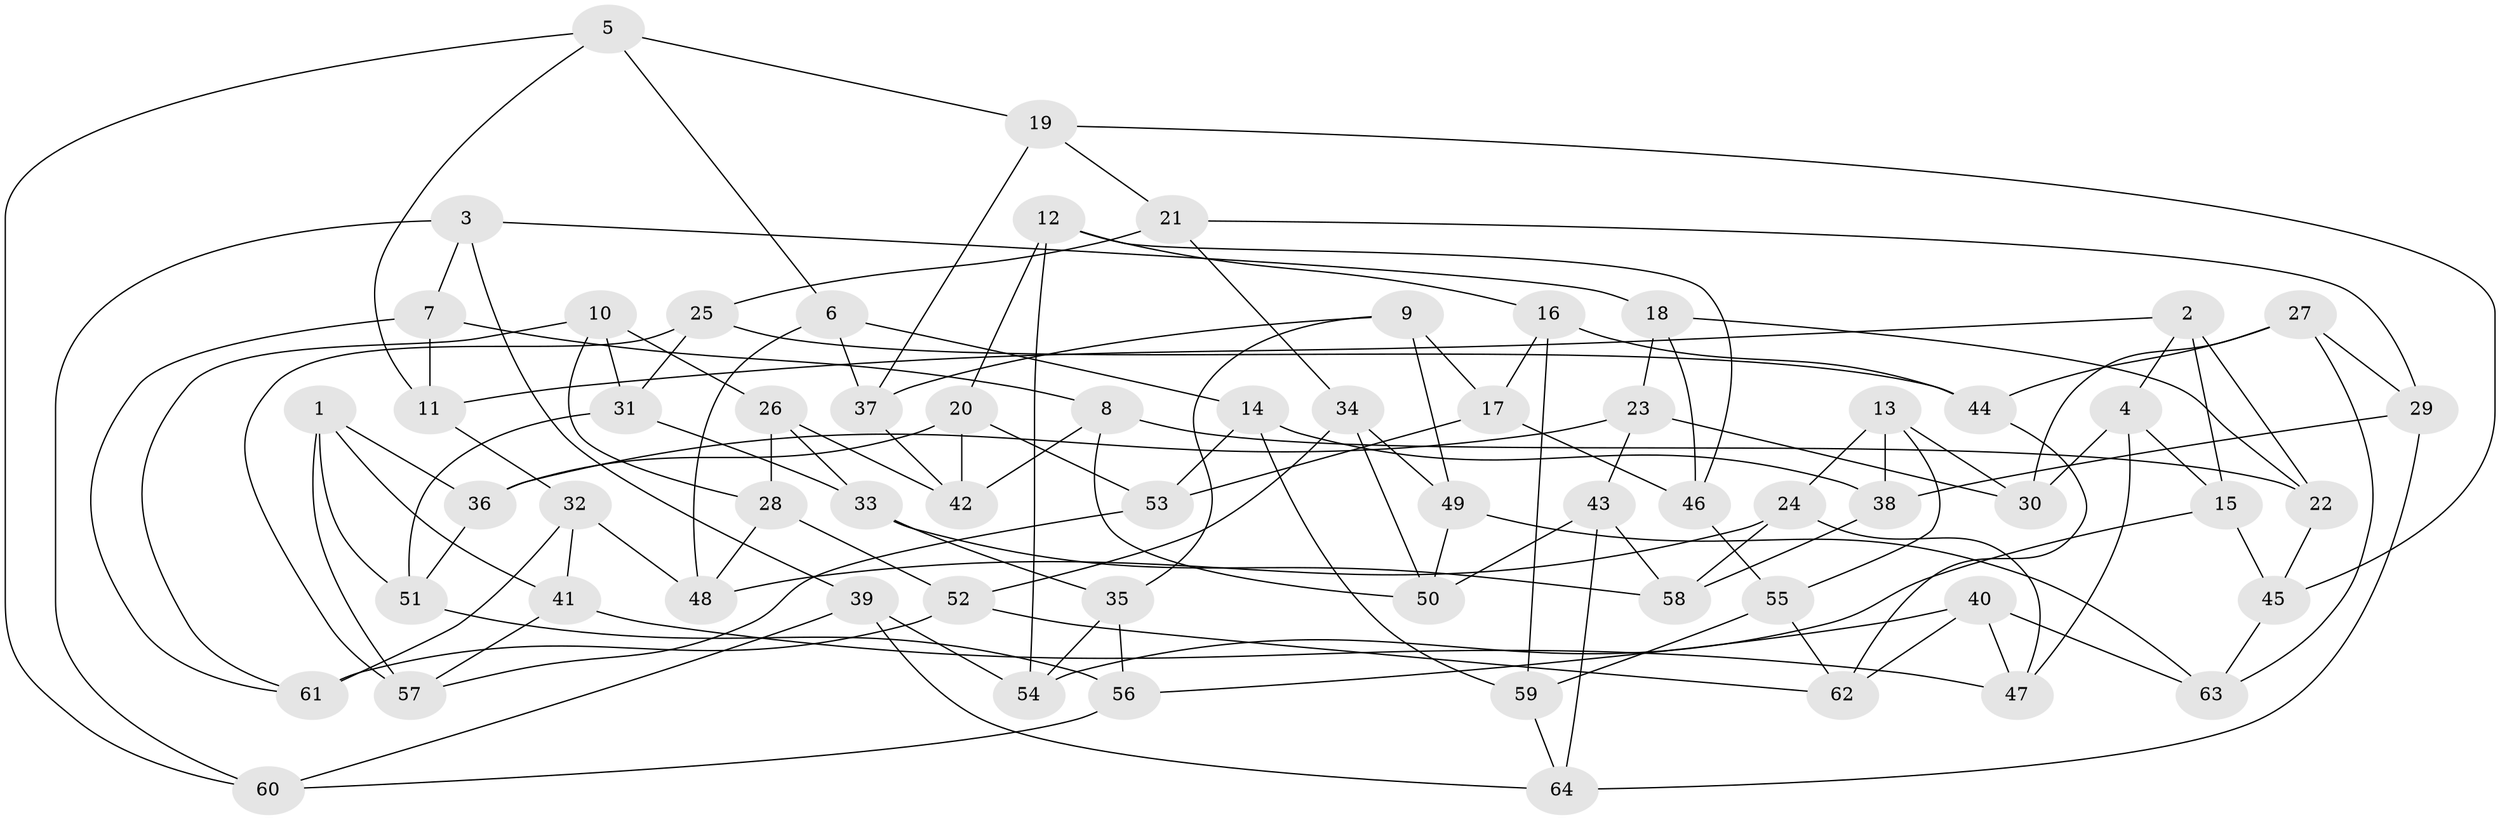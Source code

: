 // Generated by graph-tools (version 1.1) at 2025/38/03/09/25 02:38:01]
// undirected, 64 vertices, 128 edges
graph export_dot {
graph [start="1"]
  node [color=gray90,style=filled];
  1;
  2;
  3;
  4;
  5;
  6;
  7;
  8;
  9;
  10;
  11;
  12;
  13;
  14;
  15;
  16;
  17;
  18;
  19;
  20;
  21;
  22;
  23;
  24;
  25;
  26;
  27;
  28;
  29;
  30;
  31;
  32;
  33;
  34;
  35;
  36;
  37;
  38;
  39;
  40;
  41;
  42;
  43;
  44;
  45;
  46;
  47;
  48;
  49;
  50;
  51;
  52;
  53;
  54;
  55;
  56;
  57;
  58;
  59;
  60;
  61;
  62;
  63;
  64;
  1 -- 41;
  1 -- 51;
  1 -- 57;
  1 -- 36;
  2 -- 11;
  2 -- 4;
  2 -- 15;
  2 -- 22;
  3 -- 60;
  3 -- 39;
  3 -- 7;
  3 -- 18;
  4 -- 30;
  4 -- 47;
  4 -- 15;
  5 -- 60;
  5 -- 6;
  5 -- 19;
  5 -- 11;
  6 -- 37;
  6 -- 48;
  6 -- 14;
  7 -- 61;
  7 -- 11;
  7 -- 8;
  8 -- 22;
  8 -- 42;
  8 -- 50;
  9 -- 35;
  9 -- 49;
  9 -- 37;
  9 -- 17;
  10 -- 28;
  10 -- 31;
  10 -- 61;
  10 -- 26;
  11 -- 32;
  12 -- 16;
  12 -- 20;
  12 -- 54;
  12 -- 46;
  13 -- 38;
  13 -- 30;
  13 -- 55;
  13 -- 24;
  14 -- 38;
  14 -- 53;
  14 -- 59;
  15 -- 54;
  15 -- 45;
  16 -- 59;
  16 -- 44;
  16 -- 17;
  17 -- 46;
  17 -- 53;
  18 -- 23;
  18 -- 22;
  18 -- 46;
  19 -- 21;
  19 -- 45;
  19 -- 37;
  20 -- 53;
  20 -- 42;
  20 -- 36;
  21 -- 29;
  21 -- 25;
  21 -- 34;
  22 -- 45;
  23 -- 30;
  23 -- 43;
  23 -- 36;
  24 -- 58;
  24 -- 48;
  24 -- 47;
  25 -- 31;
  25 -- 44;
  25 -- 57;
  26 -- 42;
  26 -- 33;
  26 -- 28;
  27 -- 63;
  27 -- 30;
  27 -- 44;
  27 -- 29;
  28 -- 52;
  28 -- 48;
  29 -- 64;
  29 -- 38;
  31 -- 51;
  31 -- 33;
  32 -- 41;
  32 -- 48;
  32 -- 61;
  33 -- 58;
  33 -- 35;
  34 -- 49;
  34 -- 52;
  34 -- 50;
  35 -- 54;
  35 -- 56;
  36 -- 51;
  37 -- 42;
  38 -- 58;
  39 -- 60;
  39 -- 64;
  39 -- 54;
  40 -- 47;
  40 -- 62;
  40 -- 56;
  40 -- 63;
  41 -- 57;
  41 -- 47;
  43 -- 50;
  43 -- 58;
  43 -- 64;
  44 -- 62;
  45 -- 63;
  46 -- 55;
  49 -- 50;
  49 -- 63;
  51 -- 56;
  52 -- 61;
  52 -- 62;
  53 -- 57;
  55 -- 59;
  55 -- 62;
  56 -- 60;
  59 -- 64;
}
